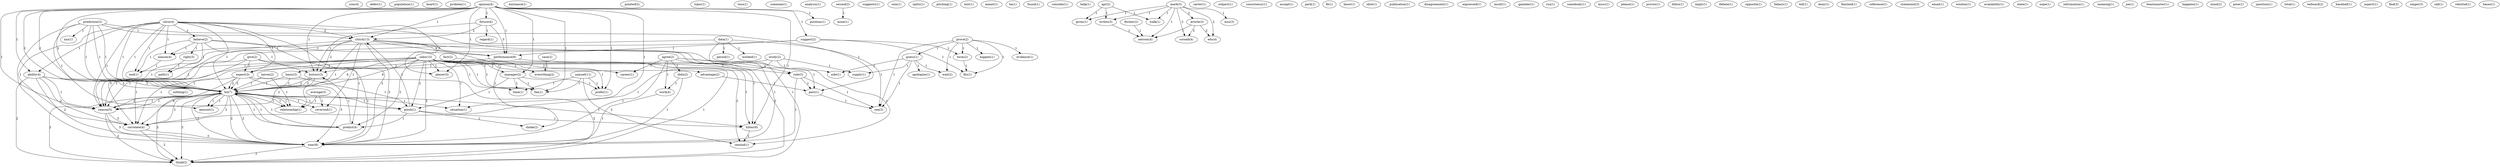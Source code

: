 digraph G {
  com [ label="com(4)" ];
  defer [ label="defer(1)" ];
  population [ label="population(1)" ];
  heart [ label="heart(1)" ];
  problem [ label="problem(1)" ];
  opinion [ label="opinion(4)" ];
  future [ label="future(4)" ];
  suggest [ label="suggest(2)" ];
  clutch [ label="clutch(13)" ];
  performance [ label="performance(8)" ];
  hit [ label="hit(2)" ];
  ability [ label="ability(4)" ];
  hitter [ label="hitter(6)" ];
  situation [ label="situation(1)" ];
  history [ label="history(3)" ];
  hit [ label="hit(3)" ];
  manager [ label="manager(2)" ];
  position [ label="position(1)" ];
  reason [ label="reason(5)" ];
  hit [ label="hit(7)" ];
  player [ label="player(3)" ];
  prefer [ label="prefer(1)" ];
  fan [ label="fan(1)" ];
  existance [ label="existance(1)" ];
  pinch [ label="pinch(1)" ];
  choke [ label="choke(2)" ];
  predict [ label="predict(4)" ];
  pointed [ label="pointed(2)" ];
  topic [ label="topic(1)" ];
  regard [ label="regard(1)" ];
  toss [ label="toss(1)" ];
  term [ label="term(2)" ];
  fits [ label="fits(1)" ];
  agree [ label="agree(2)" ];
  didn [ label="didn(2)" ];
  work [ label="work(4)" ];
  career [ label="career(1)" ];
  rule [ label="rule(3)" ];
  year [ label="year(8)" ];
  remind [ label="remind(1)" ];
  someone [ label="someone(1)" ];
  study [ label="study(2)" ];
  expect [ label="expect(3)" ];
  correlate [ label="correlate(4)" ];
  supply [ label="supply(1)" ];
  side [ label="side(1)" ];
  analysis [ label="analysis(1)" ];
  second [ label="second(2)" ];
  mine [ label="mine(1)" ];
  case [ label="case(2)" ];
  everything [ label="everything(2)" ];
  average [ label="average(3)" ];
  reversed [ label="reversed(1)" ];
  relationship [ label="relationship(1)" ];
  prediction [ label="prediction(2)" ];
  xxx [ label="xxx(1)" ];
  amount [ label="amount(1)" ];
  past [ label="past(1)" ];
  suggests [ label="suggests(1)" ];
  coin [ label="coin(1)" ];
  splits [ label="splits(1)" ];
  pitching [ label="pitching(1)" ];
  chris [ label="chris(4)" ];
  believe [ label="believe(2)" ];
  season [ label="season(4)" ];
  end [ label="end(1)" ];
  think [ label="think(2)" ];
  test [ label="test(1)" ];
  meant [ label="meant(1)" ];
  ba [ label="ba(1)" ];
  found [ label="found(1)" ];
  consider [ label="consider(1)" ];
  right [ label="right(3)" ];
  path [ label="path(1)" ];
  help [ label="help(1)" ];
  data [ label="data(1)" ];
  period [ label="period(1)" ];
  worked [ label="worked(1)" ];
  see [ label="see(3)" ];
  mark [ label="mark(3)" ];
  article [ label="article(3)" ];
  cornell [ label="cornell(4)" ];
  edu [ label="edu(4)" ];
  gives [ label="gives(1)" ];
  mss [ label="mss(3)" ];
  walk [ label="walk(1)" ];
  writes [ label="writes(3)" ];
  netcom [ label="netcom(4)" ];
  carter [ label="carter(1)" ];
  subject [ label="subject(1)" ];
  consistency [ label="consistency(1)" ];
  accept [ label="accept(1)" ];
  park [ label="park(1)" ];
  prove [ label="prove(2)" ];
  guess [ label="guess(1)" ];
  evidence [ label="evidence(1)" ];
  wait [ label="wait(2)" ];
  happen [ label="happen(1)" ];
  fact [ label="fact(2)" ];
  basis [ label="basis(3)" ];
  pinch [ label="pinch(1)" ];
  apologize [ label="apologize(1)" ];
  fit [ label="fit(1)" ];
  know [ label="know(1)" ];
  idiot [ label="idiot(1)" ];
  publication [ label="publication(1)" ];
  disagreement [ label="disagreement(1)" ];
  apr [ label="apr(2)" ];
  expressed [ label="expressed(1)" ];
  insult [ label="insult(1)" ];
  gambler [ label="gambler(1)" ];
  run [ label="run(1)" ];
  sabo [ label="sabo(2)" ];
  time [ label="time(1)" ];
  somebody [ label="somebody(1)" ];
  give [ label="give(2)" ];
  advantage [ label="advantage(2)" ];
  mssc [ label="mssc(1)" ];
  please [ label="please(1)" ];
  proves [ label="proves(1)" ];
  didso [ label="didso(1)" ];
  imply [ label="imply(1)" ];
  fischer [ label="fischer(2)" ];
  debate [ label="debate(1)" ];
  opposite [ label="opposite(1)" ];
  nothing [ label="nothing(1)" ];
  fallacy [ label="fallacy(1)" ];
  tell [ label="tell(1)" ];
  deny [ label="deny(1)" ];
  finished [ label="finished(1)" ];
  reference [ label="reference(1)" ];
  haven [ label="haven(2)" ];
  statement [ label="statement(3)" ];
  email [ label="email(1)" ];
  wisdom [ label="wisdom(1)" ];
  availability [ label="availability(1)" ];
  state [ label="state(1)" ];
  nope [ label="nope(1)" ];
  information [ label="information(1)" ];
  meaning [ label="meaning(1)" ];
  joe [ label="joe(1)" ];
  beastmaster [ label="beastmaster(1)" ];
  happens [ label="happens(1)" ];
  mind [ label="mind(2)" ];
  pose [ label="pose(1)" ];
  question [ label="question(1)" ];
  total [ label="total(1)" ];
  tedward [ label="tedward(2)" ];
  baseball [ label="baseball(1)" ];
  aspect [ label="aspect(1)" ];
  find [ label="find(3)" ];
  samuel [ label="samuel(11)" ];
  singer [ label="singer(3)" ];
  sabo [ label="sabo(15)" ];
  call [ label="call(1)" ];
  rebuttal [ label="rebuttal(1)" ];
  bases [ label="bases(1)" ];
  opinion -> future [ label="1" ];
  opinion -> suggest [ label="1" ];
  opinion -> clutch [ label="1" ];
  opinion -> performance [ label="1" ];
  opinion -> hit [ label="2" ];
  opinion -> ability [ label="1" ];
  opinion -> hitter [ label="1" ];
  opinion -> situation [ label="1" ];
  opinion -> history [ label="1" ];
  opinion -> hit [ label="2" ];
  opinion -> manager [ label="1" ];
  opinion -> position [ label="1" ];
  opinion -> reason [ label="1" ];
  opinion -> hit [ label="2" ];
  opinion -> player [ label="1" ];
  opinion -> prefer [ label="1" ];
  opinion -> fan [ label="1" ];
  pinch -> clutch [ label="1" ];
  pinch -> choke [ label="1" ];
  pinch -> hitter [ label="1" ];
  pinch -> predict [ label="1" ];
  future -> regard [ label="1" ];
  future -> clutch [ label="2" ];
  future -> performance [ label="3" ];
  future -> history [ label="1" ];
  suggest -> performance [ label="1" ];
  suggest -> term [ label="1" ];
  suggest -> fits [ label="1" ];
  suggest -> reason [ label="1" ];
  agree -> hitter [ label="1" ];
  agree -> didn [ label="1" ];
  agree -> work [ label="1" ];
  agree -> career [ label="1" ];
  agree -> rule [ label="1" ];
  agree -> year [ label="1" ];
  agree -> remind [ label="1" ];
  study -> expect [ label="1" ];
  study -> correlate [ label="1" ];
  study -> supply [ label="1" ];
  study -> side [ label="1" ];
  second -> mine [ label="1" ];
  case -> everything [ label="1" ];
  average -> reversed [ label="1" ];
  average -> relationship [ label="1" ];
  prediction -> clutch [ label="1" ];
  prediction -> xxx [ label="1" ];
  prediction -> hit [ label="1" ];
  prediction -> hit [ label="1" ];
  prediction -> amount [ label="1" ];
  prediction -> hit [ label="1" ];
  prediction -> year [ label="1" ];
  prediction -> past [ label="1" ];
  chris -> clutch [ label="2" ];
  chris -> believe [ label="1" ];
  chris -> hit [ label="1" ];
  chris -> ability [ label="1" ];
  chris -> season [ label="1" ];
  chris -> expect [ label="1" ];
  chris -> hit [ label="1" ];
  chris -> end [ label="1" ];
  chris -> reason [ label="1" ];
  chris -> correlate [ label="1" ];
  chris -> hit [ label="1" ];
  chris -> player [ label="1" ];
  chris -> year [ label="2" ];
  chris -> think [ label="1" ];
  clutch -> choke [ label="1" ];
  clutch -> performance [ label="4" ];
  clutch -> hitter [ label="1" ];
  clutch -> reversed [ label="1" ];
  clutch -> history [ label="2" ];
  clutch -> reason [ label="1" ];
  clutch -> correlate [ label="3" ];
  clutch -> year [ label="3" ];
  clutch -> think [ label="2" ];
  clutch -> relationship [ label="1" ];
  believe -> performance [ label="1" ];
  believe -> right [ label="1" ];
  believe -> season [ label="1" ];
  believe -> path [ label="1" ];
  believe -> predict [ label="1" ];
  believe -> history [ label="1" ];
  believe -> end [ label="1" ];
  data -> season [ label="1" ];
  data -> period [ label="1" ];
  data -> worked [ label="1" ];
  data -> year [ label="1" ];
  data -> see [ label="1" ];
  mark -> article [ label="2" ];
  mark -> cornell [ label="2" ];
  mark -> edu [ label="2" ];
  mark -> gives [ label="1" ];
  mark -> mss [ label="1" ];
  mark -> walk [ label="1" ];
  mark -> writes [ label="1" ];
  mark -> netcom [ label="1" ];
  article -> cornell [ label="2" ];
  article -> edu [ label="2" ];
  article -> netcom [ label="1" ];
  prove -> guess [ label="1" ];
  prove -> evidence [ label="1" ];
  prove -> wait [ label="1" ];
  prove -> happen [ label="1" ];
  prove -> term [ label="1" ];
  prove -> fits [ label="1" ];
  prove -> see [ label="1" ];
  performance -> history [ label="1" ];
  performance -> past [ label="1" ];
  fact -> basis [ label="1" ];
  fact -> rule [ label="1" ];
  hit -> hitter [ label="1" ];
  hit -> predict [ label="1" ];
  hit -> situation [ label="1" ];
  hit -> reversed [ label="1" ];
  hit -> pinch [ label="1" ];
  hit -> reason [ label="1" ];
  hit -> amount [ label="1" ];
  hit -> correlate [ label="2" ];
  hit -> year [ label="2" ];
  hit -> think [ label="2" ];
  hit -> relationship [ label="1" ];
  guess -> wait [ label="1" ];
  guess -> supply [ label="1" ];
  guess -> side [ label="1" ];
  guess -> see [ label="1" ];
  guess -> apologize [ label="1" ];
  right -> path [ label="1" ];
  apr -> gives [ label="1" ];
  apr -> walk [ label="1" ];
  apr -> writes [ label="1" ];
  ability -> hit [ label="3" ];
  ability -> reason [ label="1" ];
  ability -> correlate [ label="2" ];
  ability -> hit [ label="3" ];
  ability -> year [ label="2" ];
  ability -> think [ label="2" ];
  season -> end [ label="1" ];
  hitter -> remind [ label="2" ];
  basis -> hit [ label="1" ];
  basis -> pinch [ label="1" ];
  basis -> hit [ label="1" ];
  sabo -> predict [ label="2" ];
  sabo -> situation [ label="1" ];
  sabo -> everything [ label="2" ];
  sabo -> expect [ label="1" ];
  sabo -> hit [ label="6" ];
  sabo -> manager [ label="2" ];
  sabo -> pinch [ label="2" ];
  sabo -> end [ label="1" ];
  sabo -> career [ label="2" ];
  sabo -> reason [ label="1" ];
  sabo -> correlate [ label="1" ];
  sabo -> hit [ label="6" ];
  sabo -> player [ label="1" ];
  sabo -> year [ label="2" ];
  sabo -> time [ label="1" ];
  sabo -> think [ label="1" ];
  sabo -> prefer [ label="1" ];
  sabo -> remind [ label="2" ];
  sabo -> fan [ label="1" ];
  didn -> work [ label="1" ];
  didn -> year [ label="1" ];
  predict -> history [ label="1" ];
  predict -> hit [ label="1" ];
  predict -> hit [ label="1" ];
  give -> expect [ label="1" ];
  give -> reason [ label="1" ];
  give -> correlate [ label="1" ];
  give -> year [ label="1" ];
  give -> advantage [ label="1" ];
  fischer -> netcom [ label="1" ];
  history -> hit [ label="2" ];
  history -> reason [ label="2" ];
  history -> hit [ label="2" ];
  expect -> hit [ label="2" ];
  expect -> nothing [ label="1" ];
  expect -> correlate [ label="4" ];
  expect -> hit [ label="2" ];
  expect -> year [ label="3" ];
  expect -> think [ label="2" ];
  hit -> pinch [ label="1" ];
  hit -> reason [ label="1" ];
  hit -> amount [ label="1" ];
  hit -> correlate [ label="2" ];
  hit -> year [ label="2" ];
  hit -> think [ label="2" ];
  hit -> relationship [ label="1" ];
  manager -> pinch [ label="1" ];
  manager -> time [ label="1" ];
  manager -> prefer [ label="1" ];
  manager -> fan [ label="1" ];
  work -> year [ label="1" ];
  haven -> hit [ label="1" ];
  haven -> relationship [ label="1" ];
  term -> fits [ label="1" ];
  reason -> correlate [ label="3" ];
  reason -> hit [ label="2" ];
  reason -> year [ label="3" ];
  reason -> think [ label="2" ];
  correlate -> year [ label="3" ];
  correlate -> think [ label="2" ];
  rule -> year [ label="1" ];
  rule -> past [ label="1" ];
  rule -> see [ label="1" ];
  hit -> year [ label="2" ];
  hit -> think [ label="2" ];
  hit -> relationship [ label="1" ];
  year -> think [ label="2" ];
  advantage -> past [ label="1" ];
  writes -> netcom [ label="1" ];
  past -> see [ label="1" ];
  samuel -> time [ label="1" ];
  samuel -> prefer [ label="1" ];
  samuel -> remind [ label="2" ];
  samuel -> fan [ label="1" ];
  sabo -> fan [ label="1" ];
}
